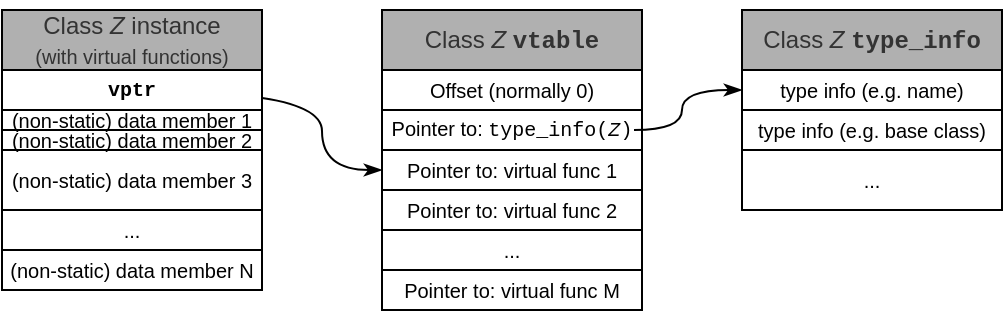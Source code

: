 <mxfile version="15.8.6" type="device"><diagram id="U4ERbwChF0UOuq8ob3lG" name="Page-1"><mxGraphModel dx="565" dy="341" grid="1" gridSize="10" guides="1" tooltips="1" connect="1" arrows="1" fold="1" page="1" pageScale="1" pageWidth="850" pageHeight="1100" math="0" shadow="0"><root><mxCell id="0"/><mxCell id="1" parent="0"/><mxCell id="ZSf8vDFh63BKBVDKEwLU-27" value="" style="group;fillColor=default;container=0;" vertex="1" connectable="0" parent="1"><mxGeometry x="270" y="40" width="130" height="150" as="geometry"/></mxCell><mxCell id="ZSf8vDFh63BKBVDKEwLU-28" value="" style="curved=1;endArrow=classicThin;html=1;rounded=0;fontFamily=Helvetica;fontSize=10;entryX=0;entryY=0.5;entryDx=0;entryDy=0;endFill=1;" edge="1" parent="1" target="ZSf8vDFh63BKBVDKEwLU-21"><mxGeometry width="50" height="50" relative="1" as="geometry"><mxPoint x="160" y="81" as="sourcePoint"/><mxPoint x="330" y="200" as="targetPoint"/><Array as="points"><mxPoint x="240" y="81"/><mxPoint x="240" y="120"/></Array></mxGeometry></mxCell><mxCell id="ZSf8vDFh63BKBVDKEwLU-38" value="" style="group;fillColor=default;container=0;" vertex="1" connectable="0" parent="1"><mxGeometry x="450" y="40" width="130" height="100" as="geometry"/></mxCell><mxCell id="ZSf8vDFh63BKBVDKEwLU-39" value="" style="curved=1;endArrow=classicThin;html=1;rounded=0;fontFamily=Helvetica;fontSize=10;entryX=0;entryY=0.5;entryDx=0;entryDy=0;endFill=1;" edge="1" parent="1" target="ZSf8vDFh63BKBVDKEwLU-32"><mxGeometry width="50" height="50" relative="1" as="geometry"><mxPoint x="396" y="100" as="sourcePoint"/><mxPoint x="280" y="130" as="targetPoint"/><Array as="points"><mxPoint x="420" y="100"/><mxPoint x="420" y="80"/></Array></mxGeometry></mxCell><mxCell id="ZSf8vDFh63BKBVDKEwLU-40" value="" style="group;fillColor=#B0B0B0;container=0;" vertex="1" connectable="0" parent="1"><mxGeometry x="80" y="40" width="130" height="140" as="geometry"/></mxCell><mxCell id="ZSf8vDFh63BKBVDKEwLU-16" value="" style="rounded=0;whiteSpace=wrap;html=1;fontSize=10;fillColor=none;" vertex="1" parent="1"><mxGeometry x="270" y="40" width="130" height="150" as="geometry"/></mxCell><mxCell id="ZSf8vDFh63BKBVDKEwLU-17" value="&lt;p&gt;Class &lt;i&gt;Z&lt;/i&gt; &lt;b&gt;&lt;font face=&quot;Courier New&quot;&gt;vtable&lt;/font&gt;&lt;/b&gt;&lt;/p&gt;" style="text;html=1;strokeColor=default;fillColor=#B0B0B0;align=center;verticalAlign=middle;whiteSpace=wrap;rounded=0;fontColor=#333333;" vertex="1" parent="1"><mxGeometry x="270" y="40" width="130" height="30" as="geometry"/></mxCell><mxCell id="ZSf8vDFh63BKBVDKEwLU-18" value="Offset (normally 0)" style="rounded=0;whiteSpace=wrap;html=1;fontSize=10;fillColor=none;fontFamily=Helvetica;" vertex="1" parent="1"><mxGeometry x="270" y="70" width="130" height="20" as="geometry"/></mxCell><mxCell id="ZSf8vDFh63BKBVDKEwLU-20" value="&lt;font face=&quot;Helvetica&quot;&gt;Pointer to: &lt;/font&gt;type_info(&lt;i&gt;Z&lt;/i&gt;)" style="rounded=0;whiteSpace=wrap;html=1;fontFamily=Courier New;fontSize=10;fillColor=none;" vertex="1" parent="1"><mxGeometry x="270" y="90" width="130" height="20" as="geometry"/></mxCell><mxCell id="ZSf8vDFh63BKBVDKEwLU-21" value="Pointer to: virtual func 1" style="rounded=0;whiteSpace=wrap;html=1;fontFamily=Helvetica;fontSize=10;fillColor=none;" vertex="1" parent="1"><mxGeometry x="270" y="110" width="130" height="20" as="geometry"/></mxCell><mxCell id="ZSf8vDFh63BKBVDKEwLU-22" value="Pointer to: virtual func M" style="rounded=0;whiteSpace=wrap;html=1;fontFamily=Helvetica;fontSize=10;fillColor=none;" vertex="1" parent="1"><mxGeometry x="270" y="170" width="130" height="20" as="geometry"/></mxCell><mxCell id="ZSf8vDFh63BKBVDKEwLU-23" value="Pointer to: virtual func 2" style="rounded=0;whiteSpace=wrap;html=1;fontFamily=Helvetica;fontSize=10;fillColor=none;" vertex="1" parent="1"><mxGeometry x="270" y="130" width="130" height="20" as="geometry"/></mxCell><mxCell id="ZSf8vDFh63BKBVDKEwLU-25" value="..." style="text;html=1;strokeColor=none;fillColor=none;align=center;verticalAlign=middle;whiteSpace=wrap;rounded=0;fontFamily=Helvetica;fontSize=10;" vertex="1" parent="1"><mxGeometry x="270" y="150" width="130" height="20" as="geometry"/></mxCell><mxCell id="ZSf8vDFh63BKBVDKEwLU-30" value="" style="rounded=0;whiteSpace=wrap;html=1;fontSize=10;fillColor=none;container=0;" vertex="1" parent="1"><mxGeometry x="450" y="40" width="130" height="100" as="geometry"/></mxCell><mxCell id="ZSf8vDFh63BKBVDKEwLU-31" value="&lt;p&gt;Class &lt;i&gt;Z&lt;/i&gt; &lt;b&gt;&lt;font face=&quot;Courier New&quot;&gt;type_info&lt;/font&gt;&lt;/b&gt;&lt;/p&gt;" style="text;html=1;strokeColor=default;fillColor=#B0B0B0;align=center;verticalAlign=middle;whiteSpace=wrap;rounded=0;fontColor=#333333;container=0;" vertex="1" parent="1"><mxGeometry x="450" y="40" width="130" height="30" as="geometry"/></mxCell><mxCell id="ZSf8vDFh63BKBVDKEwLU-32" value="type info (e.g. name)" style="rounded=0;whiteSpace=wrap;html=1;fontSize=10;fillColor=none;fontFamily=Helvetica;container=0;" vertex="1" parent="1"><mxGeometry x="450" y="70" width="130" height="20" as="geometry"/></mxCell><mxCell id="ZSf8vDFh63BKBVDKEwLU-33" value="type info (e.g. base class)" style="rounded=0;whiteSpace=wrap;html=1;fontFamily=Helvetica;fontSize=10;fillColor=none;container=0;" vertex="1" parent="1"><mxGeometry x="450" y="90" width="130" height="20" as="geometry"/></mxCell><mxCell id="ZSf8vDFh63BKBVDKEwLU-37" value="..." style="text;html=1;strokeColor=none;fillColor=none;align=center;verticalAlign=middle;whiteSpace=wrap;rounded=0;fontFamily=Helvetica;fontSize=10;container=0;" vertex="1" parent="1"><mxGeometry x="450" y="110" width="130" height="30" as="geometry"/></mxCell><mxCell id="ZSf8vDFh63BKBVDKEwLU-8" value="" style="rounded=0;whiteSpace=wrap;html=1;fontSize=10;fillColor=default;" vertex="1" parent="1"><mxGeometry x="80" y="40" width="130" height="140" as="geometry"/></mxCell><mxCell id="ZSf8vDFh63BKBVDKEwLU-7" value="Class &lt;i&gt;Z&lt;/i&gt; instance&lt;br&gt;&lt;font style=&quot;font-size: 10px&quot;&gt;(with virtual functions)&lt;/font&gt;" style="text;html=1;strokeColor=default;fillColor=#B0B0B0;align=center;verticalAlign=middle;whiteSpace=wrap;rounded=0;fontColor=#333333;" vertex="1" parent="1"><mxGeometry x="80" y="40" width="130" height="30" as="geometry"/></mxCell><mxCell id="ZSf8vDFh63BKBVDKEwLU-10" value="&lt;b&gt;vptr&lt;/b&gt;" style="rounded=0;whiteSpace=wrap;html=1;fontSize=10;fillColor=none;fontFamily=Courier New;" vertex="1" parent="1"><mxGeometry x="80" y="70" width="130" height="20" as="geometry"/></mxCell><mxCell id="ZSf8vDFh63BKBVDKEwLU-12" value="(non-static) data member 1" style="rounded=0;whiteSpace=wrap;html=1;fontFamily=Helvetica;fontSize=10;fillColor=none;" vertex="1" parent="1"><mxGeometry x="80" y="90" width="130" height="10" as="geometry"/></mxCell><mxCell id="ZSf8vDFh63BKBVDKEwLU-13" value="(non-static) data member 2" style="rounded=0;whiteSpace=wrap;html=1;fontFamily=Helvetica;fontSize=10;fillColor=none;" vertex="1" parent="1"><mxGeometry x="80" y="100" width="130" height="10" as="geometry"/></mxCell><mxCell id="ZSf8vDFh63BKBVDKEwLU-14" value="(non-static) data member 3" style="rounded=0;whiteSpace=wrap;html=1;fontFamily=Helvetica;fontSize=10;fillColor=none;" vertex="1" parent="1"><mxGeometry x="80" y="110" width="130" height="30" as="geometry"/></mxCell><mxCell id="ZSf8vDFh63BKBVDKEwLU-15" value="(non-static) data member N" style="rounded=0;whiteSpace=wrap;html=1;fontFamily=Helvetica;fontSize=10;fillColor=none;" vertex="1" parent="1"><mxGeometry x="80" y="160" width="130" height="20" as="geometry"/></mxCell><mxCell id="ZSf8vDFh63BKBVDKEwLU-24" value="..." style="text;html=1;strokeColor=none;fillColor=none;align=center;verticalAlign=middle;whiteSpace=wrap;rounded=0;fontFamily=Helvetica;fontSize=10;" vertex="1" parent="1"><mxGeometry x="80" y="140" width="130" height="20" as="geometry"/></mxCell></root></mxGraphModel></diagram></mxfile>